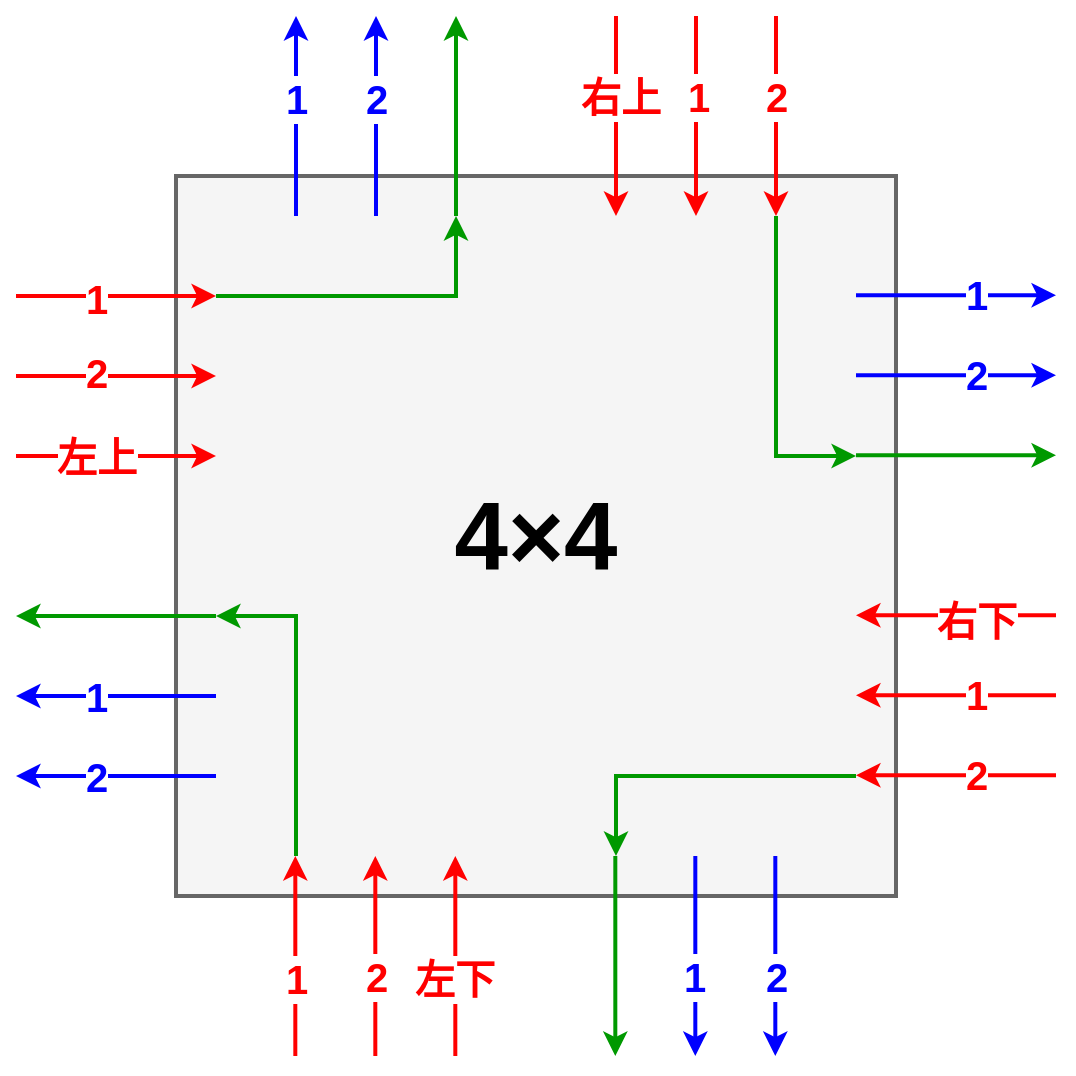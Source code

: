 <mxfile version="15.9.4" type="github"><diagram id="34U3bB2nn1moleNT7o-H" name="Page-1"><mxGraphModel dx="1422" dy="752" grid="1" gridSize="10" guides="1" tooltips="1" connect="1" arrows="1" fold="1" page="1" pageScale="1" pageWidth="827" pageHeight="1169" math="0" shadow="0"><root><mxCell id="0"/><mxCell id="1" parent="0"/><mxCell id="B3VE4itMxpxUhw1qKuWX-1" value="" style="rounded=0;whiteSpace=wrap;html=1;strokeWidth=2;fillColor=#f5f5f5;fontColor=#333333;strokeColor=#666666;" parent="1" vertex="1"><mxGeometry x="200" y="160" width="360" height="360" as="geometry"/></mxCell><mxCell id="B3VE4itMxpxUhw1qKuWX-2" value="" style="endArrow=classic;html=1;rounded=0;fillColor=#f8cecc;strokeColor=#FF0000;strokeWidth=2;" parent="1" edge="1"><mxGeometry width="50" height="50" relative="1" as="geometry"><mxPoint x="120" y="220" as="sourcePoint"/><mxPoint x="220" y="220" as="targetPoint"/></mxGeometry></mxCell><mxCell id="B3VE4itMxpxUhw1qKuWX-30" value="1" style="edgeLabel;html=1;align=center;verticalAlign=middle;resizable=0;points=[];fontSize=20;fontColor=#FF0000;fontStyle=1" parent="B3VE4itMxpxUhw1qKuWX-2" vertex="1" connectable="0"><mxGeometry x="-0.55" y="-1" relative="1" as="geometry"><mxPoint x="17" as="offset"/></mxGeometry></mxCell><mxCell id="B3VE4itMxpxUhw1qKuWX-3" value="" style="endArrow=classic;html=1;rounded=0;fillColor=#f8cecc;strokeColor=#FF0000;strokeWidth=2;" parent="1" edge="1"><mxGeometry width="50" height="50" relative="1" as="geometry"><mxPoint x="120" y="260" as="sourcePoint"/><mxPoint x="220" y="260" as="targetPoint"/></mxGeometry></mxCell><mxCell id="B3VE4itMxpxUhw1qKuWX-31" value="&lt;div style=&quot;font-size: 20px;&quot;&gt;2&lt;/div&gt;" style="edgeLabel;html=1;align=center;verticalAlign=middle;resizable=0;points=[];fontSize=20;fontColor=#FF0000;fontStyle=1" parent="B3VE4itMxpxUhw1qKuWX-3" vertex="1" connectable="0"><mxGeometry x="-0.5" y="2" relative="1" as="geometry"><mxPoint x="15" as="offset"/></mxGeometry></mxCell><mxCell id="B3VE4itMxpxUhw1qKuWX-4" value="" style="endArrow=classic;html=1;rounded=0;fillColor=#f8cecc;strokeColor=#FF0000;strokeWidth=2;" parent="1" edge="1"><mxGeometry width="50" height="50" relative="1" as="geometry"><mxPoint x="120" y="300" as="sourcePoint"/><mxPoint x="220" y="300" as="targetPoint"/></mxGeometry></mxCell><mxCell id="B3VE4itMxpxUhw1qKuWX-32" value="左上" style="edgeLabel;html=1;align=center;verticalAlign=middle;resizable=0;points=[];fontSize=20;fontColor=#FF0000;fontStyle=1" parent="B3VE4itMxpxUhw1qKuWX-4" vertex="1" connectable="0"><mxGeometry x="-0.523" relative="1" as="geometry"><mxPoint x="16" as="offset"/></mxGeometry></mxCell><mxCell id="B3VE4itMxpxUhw1qKuWX-5" value="" style="endArrow=classic;html=1;rounded=0;strokeColor=#009900;strokeWidth=2;" parent="1" edge="1"><mxGeometry width="50" height="50" relative="1" as="geometry"><mxPoint x="220" y="380" as="sourcePoint"/><mxPoint x="120" y="380" as="targetPoint"/></mxGeometry></mxCell><mxCell id="B3VE4itMxpxUhw1qKuWX-6" value="" style="endArrow=classic;html=1;rounded=0;fillColor=#d5e8d4;strokeColor=#0000FF;strokeWidth=2;" parent="1" edge="1"><mxGeometry width="50" height="50" relative="1" as="geometry"><mxPoint x="220" y="420" as="sourcePoint"/><mxPoint x="120" y="420" as="targetPoint"/></mxGeometry></mxCell><mxCell id="B3VE4itMxpxUhw1qKuWX-33" value="1" style="edgeLabel;html=1;align=center;verticalAlign=middle;resizable=0;points=[];fontSize=20;fontColor=#0000FF;fontStyle=1" parent="B3VE4itMxpxUhw1qKuWX-6" vertex="1" connectable="0"><mxGeometry x="0.399" relative="1" as="geometry"><mxPoint x="10" as="offset"/></mxGeometry></mxCell><mxCell id="B3VE4itMxpxUhw1qKuWX-7" value="" style="endArrow=classic;html=1;rounded=0;fillColor=#d5e8d4;strokeColor=#0000FF;strokeWidth=2;" parent="1" edge="1"><mxGeometry width="50" height="50" relative="1" as="geometry"><mxPoint x="220" y="460" as="sourcePoint"/><mxPoint x="120" y="460" as="targetPoint"/></mxGeometry></mxCell><mxCell id="B3VE4itMxpxUhw1qKuWX-34" value="2" style="edgeLabel;html=1;align=center;verticalAlign=middle;resizable=0;points=[];fontSize=20;fontColor=#0000FF;fontStyle=1" parent="B3VE4itMxpxUhw1qKuWX-7" vertex="1" connectable="0"><mxGeometry x="0.372" relative="1" as="geometry"><mxPoint x="8" as="offset"/></mxGeometry></mxCell><mxCell id="B3VE4itMxpxUhw1qKuWX-8" value="" style="endArrow=classic;html=1;rounded=0;fillColor=#d5e8d4;strokeColor=#0000FF;strokeWidth=2;" parent="1" edge="1"><mxGeometry width="50" height="50" relative="1" as="geometry"><mxPoint x="540" y="219.66" as="sourcePoint"/><mxPoint x="640" y="219.66" as="targetPoint"/></mxGeometry></mxCell><mxCell id="B3VE4itMxpxUhw1qKuWX-35" value="1" style="edgeLabel;html=1;align=center;verticalAlign=middle;resizable=0;points=[];fontSize=20;fontColor=#0000FF;fontStyle=1" parent="B3VE4itMxpxUhw1qKuWX-8" vertex="1" connectable="0"><mxGeometry x="0.208" y="1" relative="1" as="geometry"><mxPoint x="-1" as="offset"/></mxGeometry></mxCell><mxCell id="B3VE4itMxpxUhw1qKuWX-9" value="" style="endArrow=classic;html=1;rounded=0;fillColor=#d5e8d4;strokeColor=#0000FF;strokeWidth=2;" parent="1" edge="1"><mxGeometry width="50" height="50" relative="1" as="geometry"><mxPoint x="540" y="259.66" as="sourcePoint"/><mxPoint x="640" y="259.66" as="targetPoint"/></mxGeometry></mxCell><mxCell id="B3VE4itMxpxUhw1qKuWX-36" value="2" style="edgeLabel;html=1;align=center;verticalAlign=middle;resizable=0;points=[];fontSize=20;fontColor=#0000FF;fontStyle=1" parent="B3VE4itMxpxUhw1qKuWX-9" vertex="1" connectable="0"><mxGeometry x="0.194" y="1" relative="1" as="geometry"><mxPoint as="offset"/></mxGeometry></mxCell><mxCell id="B3VE4itMxpxUhw1qKuWX-10" value="" style="endArrow=classic;html=1;rounded=0;strokeColor=#009900;strokeWidth=2;" parent="1" edge="1"><mxGeometry width="50" height="50" relative="1" as="geometry"><mxPoint x="540" y="299.66" as="sourcePoint"/><mxPoint x="640" y="299.66" as="targetPoint"/></mxGeometry></mxCell><mxCell id="B3VE4itMxpxUhw1qKuWX-11" value="" style="endArrow=classic;html=1;rounded=0;strokeColor=#FF0000;strokeWidth=2;" parent="1" edge="1"><mxGeometry width="50" height="50" relative="1" as="geometry"><mxPoint x="640" y="379.66" as="sourcePoint"/><mxPoint x="540" y="379.66" as="targetPoint"/></mxGeometry></mxCell><mxCell id="B3VE4itMxpxUhw1qKuWX-37" value="右下" style="edgeLabel;html=1;align=center;verticalAlign=middle;resizable=0;points=[];fontSize=20;fontColor=#FF0000;fontStyle=1" parent="B3VE4itMxpxUhw1qKuWX-11" vertex="1" connectable="0"><mxGeometry x="-0.221" y="2" relative="1" as="geometry"><mxPoint x="-1" as="offset"/></mxGeometry></mxCell><mxCell id="B3VE4itMxpxUhw1qKuWX-12" value="" style="endArrow=classic;html=1;rounded=0;strokeColor=#FF0000;strokeWidth=2;" parent="1" edge="1"><mxGeometry width="50" height="50" relative="1" as="geometry"><mxPoint x="640" y="419.66" as="sourcePoint"/><mxPoint x="540" y="419.66" as="targetPoint"/></mxGeometry></mxCell><mxCell id="B3VE4itMxpxUhw1qKuWX-38" value="1" style="edgeLabel;html=1;align=center;verticalAlign=middle;resizable=0;points=[];fontSize=20;fontColor=#FF0000;fontStyle=1" parent="B3VE4itMxpxUhw1qKuWX-12" vertex="1" connectable="0"><mxGeometry x="-0.277" y="-1" relative="1" as="geometry"><mxPoint x="-4" as="offset"/></mxGeometry></mxCell><mxCell id="B3VE4itMxpxUhw1qKuWX-13" value="" style="endArrow=classic;html=1;rounded=0;strokeColor=#FF0000;strokeWidth=2;" parent="1" edge="1"><mxGeometry width="50" height="50" relative="1" as="geometry"><mxPoint x="640" y="459.66" as="sourcePoint"/><mxPoint x="540" y="459.66" as="targetPoint"/></mxGeometry></mxCell><mxCell id="B3VE4itMxpxUhw1qKuWX-39" value="2" style="edgeLabel;html=1;align=center;verticalAlign=middle;resizable=0;points=[];fontSize=20;fontColor=#FF0000;fontStyle=1" parent="B3VE4itMxpxUhw1qKuWX-13" vertex="1" connectable="0"><mxGeometry x="-0.277" y="-1" relative="1" as="geometry"><mxPoint x="-4" as="offset"/></mxGeometry></mxCell><mxCell id="B3VE4itMxpxUhw1qKuWX-14" value="" style="endArrow=classic;html=1;rounded=0;fillColor=#d5e8d4;strokeColor=#0000FF;strokeWidth=2;" parent="1" edge="1"><mxGeometry width="50" height="50" relative="1" as="geometry"><mxPoint x="260" y="180" as="sourcePoint"/><mxPoint x="260" y="80" as="targetPoint"/></mxGeometry></mxCell><mxCell id="B3VE4itMxpxUhw1qKuWX-45" value="1" style="edgeLabel;html=1;align=center;verticalAlign=middle;resizable=0;points=[];fontSize=20;fontColor=#0000FF;fontStyle=1" parent="B3VE4itMxpxUhw1qKuWX-14" vertex="1" connectable="0"><mxGeometry x="0.166" y="2" relative="1" as="geometry"><mxPoint x="2" y="-1" as="offset"/></mxGeometry></mxCell><mxCell id="B3VE4itMxpxUhw1qKuWX-15" value="" style="endArrow=classic;html=1;rounded=0;fillColor=#d5e8d4;strokeColor=#0000FF;strokeWidth=2;" parent="1" edge="1"><mxGeometry width="50" height="50" relative="1" as="geometry"><mxPoint x="300" y="180" as="sourcePoint"/><mxPoint x="300" y="80" as="targetPoint"/></mxGeometry></mxCell><mxCell id="B3VE4itMxpxUhw1qKuWX-46" value="2" style="edgeLabel;html=1;align=center;verticalAlign=middle;resizable=0;points=[];fontSize=20;fontColor=#0000FF;fontStyle=1" parent="B3VE4itMxpxUhw1qKuWX-15" vertex="1" connectable="0"><mxGeometry x="0.235" y="2" relative="1" as="geometry"><mxPoint x="2" y="2" as="offset"/></mxGeometry></mxCell><mxCell id="B3VE4itMxpxUhw1qKuWX-16" value="" style="endArrow=classic;html=1;rounded=0;fillColor=#f8cecc;strokeColor=#009900;strokeWidth=2;" parent="1" edge="1"><mxGeometry width="50" height="50" relative="1" as="geometry"><mxPoint x="340" y="180" as="sourcePoint"/><mxPoint x="340" y="80" as="targetPoint"/></mxGeometry></mxCell><mxCell id="B3VE4itMxpxUhw1qKuWX-17" value="" style="endArrow=classic;html=1;rounded=0;strokeColor=#FF0000;strokeWidth=2;" parent="1" edge="1"><mxGeometry width="50" height="50" relative="1" as="geometry"><mxPoint x="420" y="80" as="sourcePoint"/><mxPoint x="420" y="180" as="targetPoint"/></mxGeometry></mxCell><mxCell id="B3VE4itMxpxUhw1qKuWX-47" value="右上" style="edgeLabel;html=1;align=center;verticalAlign=middle;resizable=0;points=[];fontSize=20;fontColor=#FF0000;fontStyle=1" parent="B3VE4itMxpxUhw1qKuWX-17" vertex="1" connectable="0"><mxGeometry x="-0.166" y="-2" relative="1" as="geometry"><mxPoint x="4" y="-2" as="offset"/></mxGeometry></mxCell><mxCell id="B3VE4itMxpxUhw1qKuWX-18" value="" style="endArrow=classic;html=1;rounded=0;strokeColor=#FF0000;strokeWidth=2;" parent="1" edge="1"><mxGeometry width="50" height="50" relative="1" as="geometry"><mxPoint x="460" y="80" as="sourcePoint"/><mxPoint x="460" y="180" as="targetPoint"/></mxGeometry></mxCell><mxCell id="B3VE4itMxpxUhw1qKuWX-48" value="1" style="edgeLabel;html=1;align=center;verticalAlign=middle;resizable=0;points=[];fontSize=20;fontColor=#FF0000;fontStyle=1" parent="B3VE4itMxpxUhw1qKuWX-18" vertex="1" connectable="0"><mxGeometry x="-0.18" y="-1" relative="1" as="geometry"><mxPoint x="2" y="-1" as="offset"/></mxGeometry></mxCell><mxCell id="B3VE4itMxpxUhw1qKuWX-19" value="" style="endArrow=classic;html=1;rounded=0;strokeColor=#FF0000;strokeWidth=2;" parent="1" edge="1"><mxGeometry width="50" height="50" relative="1" as="geometry"><mxPoint x="500" y="80" as="sourcePoint"/><mxPoint x="500" y="180" as="targetPoint"/></mxGeometry></mxCell><mxCell id="B3VE4itMxpxUhw1qKuWX-49" value="2" style="edgeLabel;html=1;align=center;verticalAlign=middle;resizable=0;points=[];fontSize=20;fontColor=#FF0000;fontStyle=1" parent="B3VE4itMxpxUhw1qKuWX-19" vertex="1" connectable="0"><mxGeometry x="-0.221" y="-2" relative="1" as="geometry"><mxPoint x="2" y="1" as="offset"/></mxGeometry></mxCell><mxCell id="B3VE4itMxpxUhw1qKuWX-20" value="" style="endArrow=classic;html=1;rounded=0;strokeColor=#FF0000;strokeWidth=2;" parent="1" edge="1"><mxGeometry width="50" height="50" relative="1" as="geometry"><mxPoint x="259.66" y="600" as="sourcePoint"/><mxPoint x="259.66" y="500" as="targetPoint"/></mxGeometry></mxCell><mxCell id="B3VE4itMxpxUhw1qKuWX-40" value="1" style="edgeLabel;html=1;align=center;verticalAlign=middle;resizable=0;points=[];fontSize=20;fontColor=#FF0000;fontStyle=1" parent="B3VE4itMxpxUhw1qKuWX-20" vertex="1" connectable="0"><mxGeometry x="-0.413" relative="1" as="geometry"><mxPoint y="-10" as="offset"/></mxGeometry></mxCell><mxCell id="B3VE4itMxpxUhw1qKuWX-21" value="" style="endArrow=classic;html=1;rounded=0;strokeColor=#FF0000;strokeWidth=2;" parent="1" edge="1"><mxGeometry width="50" height="50" relative="1" as="geometry"><mxPoint x="299.66" y="600" as="sourcePoint"/><mxPoint x="299.66" y="500" as="targetPoint"/></mxGeometry></mxCell><mxCell id="B3VE4itMxpxUhw1qKuWX-41" value="2" style="edgeLabel;html=1;align=center;verticalAlign=middle;resizable=0;points=[];fontSize=20;fontColor=#FF0000;fontStyle=1" parent="B3VE4itMxpxUhw1qKuWX-21" vertex="1" connectable="0"><mxGeometry x="-0.358" y="3" relative="1" as="geometry"><mxPoint x="3" y="-8" as="offset"/></mxGeometry></mxCell><mxCell id="B3VE4itMxpxUhw1qKuWX-22" value="" style="endArrow=classic;html=1;rounded=0;strokeColor=#FF0000;strokeWidth=2;" parent="1" edge="1"><mxGeometry width="50" height="50" relative="1" as="geometry"><mxPoint x="339.66" y="600" as="sourcePoint"/><mxPoint x="339.66" y="500" as="targetPoint"/></mxGeometry></mxCell><mxCell id="B3VE4itMxpxUhw1qKuWX-42" value="左下" style="edgeLabel;html=1;align=center;verticalAlign=middle;resizable=0;points=[];fontSize=20;fontColor=#FF0000;fontStyle=1" parent="B3VE4itMxpxUhw1qKuWX-22" vertex="1" connectable="0"><mxGeometry x="-0.289" y="1" relative="1" as="geometry"><mxPoint y="-4" as="offset"/></mxGeometry></mxCell><mxCell id="B3VE4itMxpxUhw1qKuWX-23" value="" style="endArrow=classic;html=1;rounded=0;strokeColor=#009900;strokeWidth=2;" parent="1" edge="1"><mxGeometry width="50" height="50" relative="1" as="geometry"><mxPoint x="419.66" y="500" as="sourcePoint"/><mxPoint x="419.66" y="600" as="targetPoint"/></mxGeometry></mxCell><mxCell id="B3VE4itMxpxUhw1qKuWX-24" value="" style="endArrow=classic;html=1;rounded=0;fillColor=#d5e8d4;strokeColor=#0000FF;strokeWidth=2;" parent="1" edge="1"><mxGeometry width="50" height="50" relative="1" as="geometry"><mxPoint x="459.66" y="500" as="sourcePoint"/><mxPoint x="459.66" y="600" as="targetPoint"/></mxGeometry></mxCell><mxCell id="B3VE4itMxpxUhw1qKuWX-43" value="1" style="edgeLabel;html=1;align=center;verticalAlign=middle;resizable=0;points=[];fontSize=20;fontColor=#0000FF;fontStyle=1" parent="B3VE4itMxpxUhw1qKuWX-24" vertex="1" connectable="0"><mxGeometry x="0.275" y="-1" relative="1" as="geometry"><mxPoint y="-4" as="offset"/></mxGeometry></mxCell><mxCell id="B3VE4itMxpxUhw1qKuWX-25" value="" style="endArrow=classic;html=1;rounded=0;fillColor=#d5e8d4;strokeColor=#0000FF;strokeWidth=2;" parent="1" edge="1"><mxGeometry width="50" height="50" relative="1" as="geometry"><mxPoint x="499.66" y="500" as="sourcePoint"/><mxPoint x="499.66" y="600" as="targetPoint"/></mxGeometry></mxCell><mxCell id="B3VE4itMxpxUhw1qKuWX-44" value="2" style="edgeLabel;html=1;align=center;verticalAlign=middle;resizable=0;points=[];fontSize=20;fontColor=#0000FF;fontStyle=1" parent="B3VE4itMxpxUhw1qKuWX-25" vertex="1" connectable="0"><mxGeometry x="0.234" y="-3" relative="1" as="geometry"><mxPoint x="3" y="-2" as="offset"/></mxGeometry></mxCell><mxCell id="B3VE4itMxpxUhw1qKuWX-26" value="" style="endArrow=classic;html=1;rounded=0;fillColor=#f8cecc;strokeColor=#009900;strokeWidth=2;" parent="1" edge="1"><mxGeometry width="50" height="50" relative="1" as="geometry"><mxPoint x="220" y="220" as="sourcePoint"/><mxPoint x="340" y="180" as="targetPoint"/><Array as="points"><mxPoint x="340" y="220"/></Array></mxGeometry></mxCell><mxCell id="B3VE4itMxpxUhw1qKuWX-27" value="" style="endArrow=classic;html=1;rounded=0;strokeColor=#009900;strokeWidth=2;" parent="1" edge="1"><mxGeometry width="50" height="50" relative="1" as="geometry"><mxPoint x="500" y="180" as="sourcePoint"/><mxPoint x="540" y="300" as="targetPoint"/><Array as="points"><mxPoint x="500" y="300"/></Array></mxGeometry></mxCell><mxCell id="B3VE4itMxpxUhw1qKuWX-28" value="" style="endArrow=classic;html=1;rounded=0;strokeColor=#009900;strokeWidth=2;" parent="1" edge="1"><mxGeometry width="50" height="50" relative="1" as="geometry"><mxPoint x="540" y="460" as="sourcePoint"/><mxPoint x="420" y="500" as="targetPoint"/><Array as="points"><mxPoint x="420" y="460"/></Array></mxGeometry></mxCell><mxCell id="B3VE4itMxpxUhw1qKuWX-29" value="" style="endArrow=classic;html=1;rounded=0;strokeColor=#009900;strokeWidth=2;" parent="1" edge="1"><mxGeometry width="50" height="50" relative="1" as="geometry"><mxPoint x="260" y="500" as="sourcePoint"/><mxPoint x="220" y="380" as="targetPoint"/><Array as="points"><mxPoint x="260" y="380"/></Array></mxGeometry></mxCell><mxCell id="B3VE4itMxpxUhw1qKuWX-50" value="&lt;h1 style=&quot;font-size: 48px;&quot;&gt;&lt;font style=&quot;font-size: 48px;&quot;&gt;4×4&lt;/font&gt;&lt;/h1&gt;" style="text;html=1;align=center;verticalAlign=middle;whiteSpace=wrap;rounded=0;fontSize=48;" parent="1" vertex="1"><mxGeometry x="350" y="325" width="60" height="30" as="geometry"/></mxCell></root></mxGraphModel></diagram></mxfile>